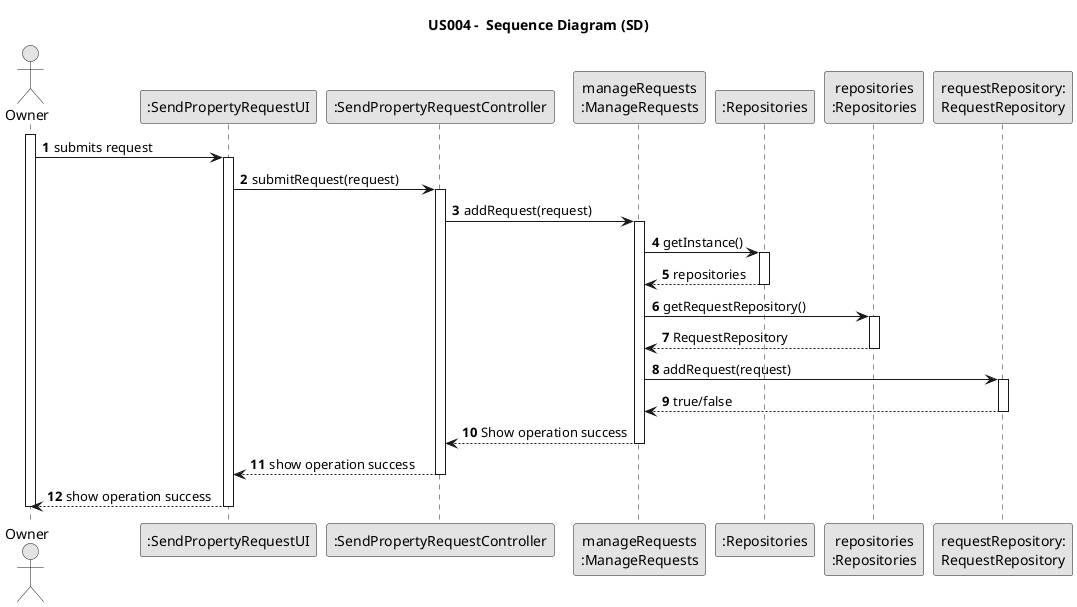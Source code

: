 @startuml
skinparam monochrome true
skinparam packageStyle rectangle
skinparam shadowing false

title US004 -  Sequence Diagram (SD)

autonumber

'hide footbox
actor "Owner" as ADM
participant ":SendPropertyRequestUI" as UI
participant ":SendPropertyRequestController" as CTRL
participant "manageRequests\n:ManageRequests" as manageRequests
participant ":Repositories" as RepositorySingleton
participant "repositories\n:Repositories" as PLAT
participant "requestRepository:\nRequestRepository" as RequestRepository


activate ADM

    ADM -> UI : submits request
    activate UI

        UI -> CTRL : submitRequest(request)
        activate CTRL


                    CTRL -> manageRequests : addRequest(request)
                    activate manageRequests


                         manageRequests -> RepositorySingleton : getInstance()
                                activate RepositorySingleton

                                    RepositorySingleton --> manageRequests: repositories
                                deactivate RepositorySingleton

                                manageRequests -> PLAT : getRequestRepository()
                                activate PLAT

                                    PLAT --> manageRequests: RequestRepository
                                deactivate PLAT

                                manageRequests -> RequestRepository : addRequest(request)
                                activate RequestRepository

                                RequestRepository --> manageRequests : true/false
                                deactivate RequestRepository

                                manageRequests --> CTRL : Show operation success
                            deactivate manageRequests

          CTRL --> UI: show operation success
          deactivate CTRL
    UI --> ADM: show operation success
    deactivate UI

deactivate ADM



@enduml
